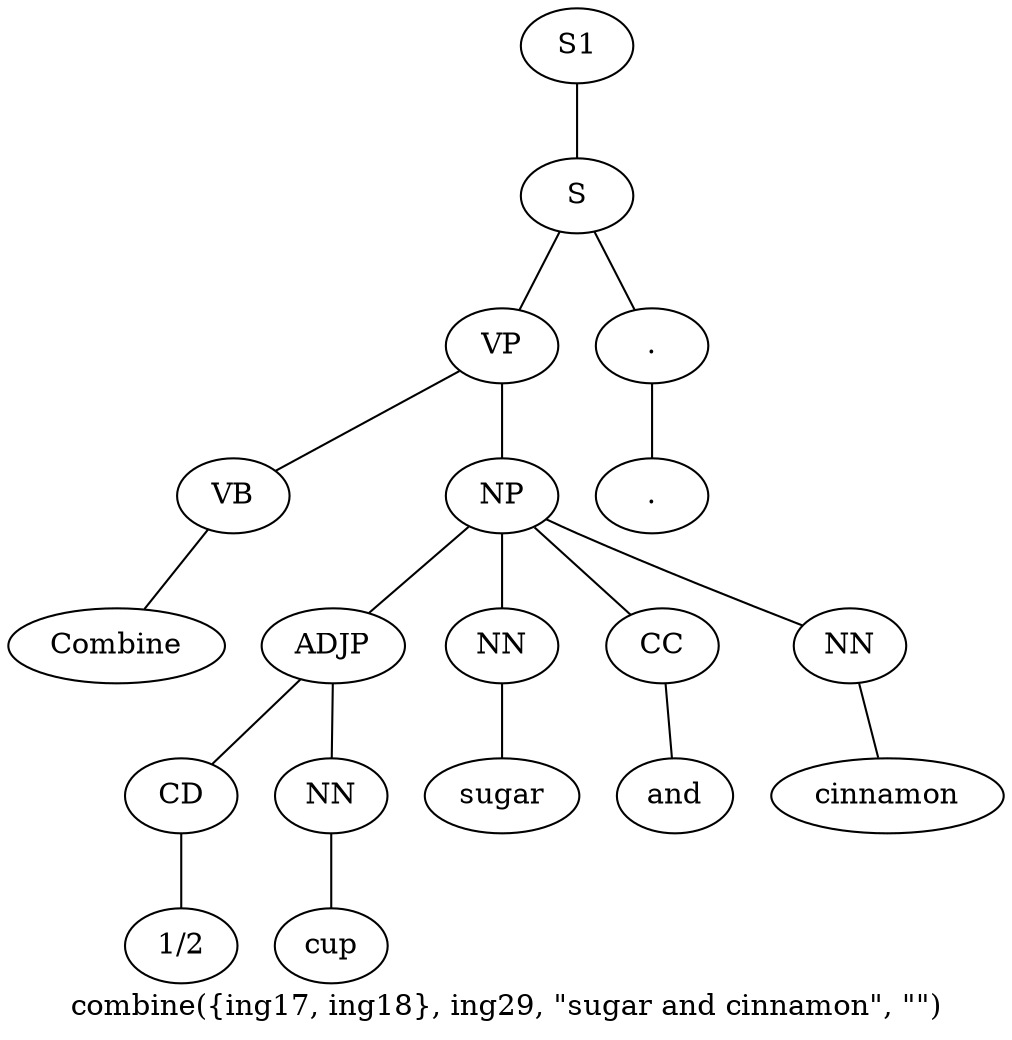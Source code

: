 graph SyntaxGraph {
	label = "combine({ing17, ing18}, ing29, \"sugar and cinnamon\", \"\")";
	Node0 [label="S1"];
	Node1 [label="S"];
	Node2 [label="VP"];
	Node3 [label="VB"];
	Node4 [label="Combine"];
	Node5 [label="NP"];
	Node6 [label="ADJP"];
	Node7 [label="CD"];
	Node8 [label="1/2"];
	Node9 [label="NN"];
	Node10 [label="cup"];
	Node11 [label="NN"];
	Node12 [label="sugar"];
	Node13 [label="CC"];
	Node14 [label="and"];
	Node15 [label="NN"];
	Node16 [label="cinnamon"];
	Node17 [label="."];
	Node18 [label="."];

	Node0 -- Node1;
	Node1 -- Node2;
	Node1 -- Node17;
	Node2 -- Node3;
	Node2 -- Node5;
	Node3 -- Node4;
	Node5 -- Node6;
	Node5 -- Node11;
	Node5 -- Node13;
	Node5 -- Node15;
	Node6 -- Node7;
	Node6 -- Node9;
	Node7 -- Node8;
	Node9 -- Node10;
	Node11 -- Node12;
	Node13 -- Node14;
	Node15 -- Node16;
	Node17 -- Node18;
}